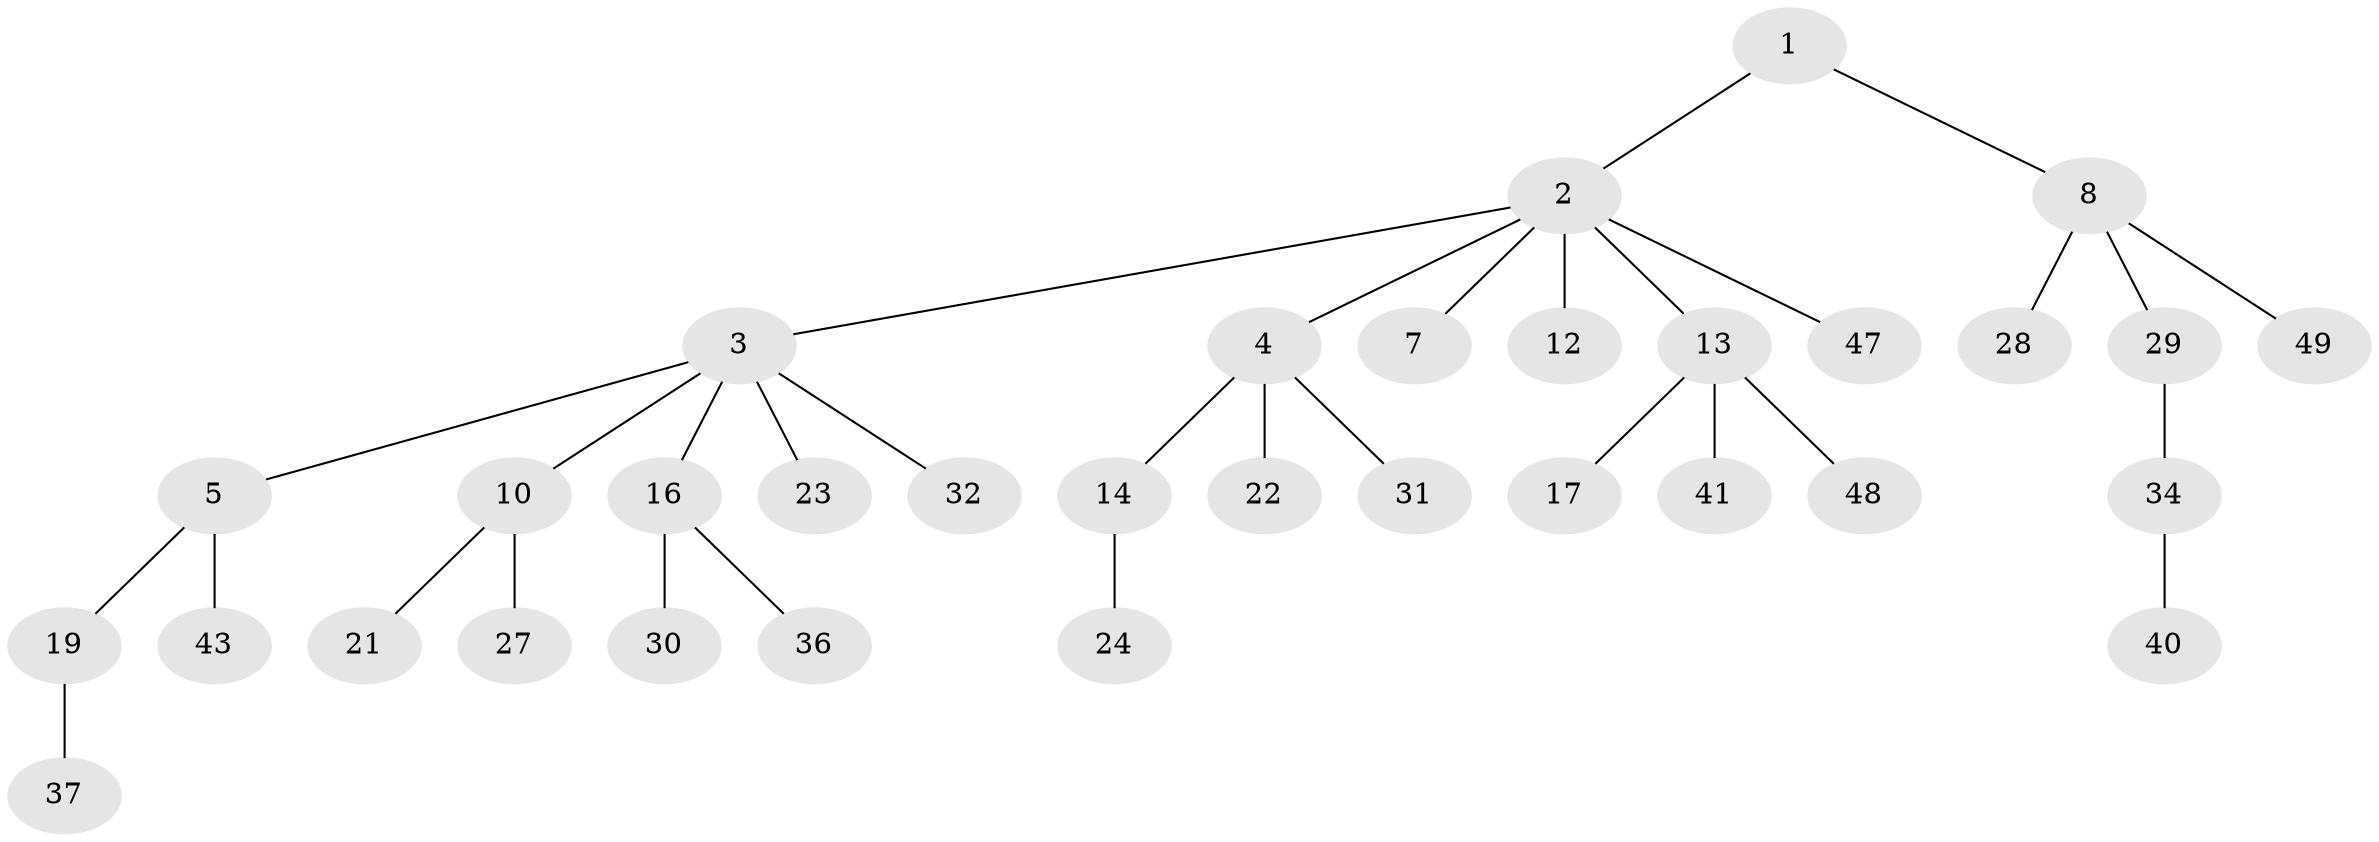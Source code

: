 // Generated by graph-tools (version 1.1) at 2025/52/02/27/25 19:52:11]
// undirected, 33 vertices, 32 edges
graph export_dot {
graph [start="1"]
  node [color=gray90,style=filled];
  1;
  2 [super="+6"];
  3 [super="+9"];
  4 [super="+11"];
  5 [super="+18"];
  7;
  8 [super="+15"];
  10 [super="+25"];
  12 [super="+42"];
  13 [super="+45"];
  14 [super="+50"];
  16 [super="+33"];
  17 [super="+20"];
  19;
  21;
  22;
  23 [super="+46"];
  24 [super="+26"];
  27;
  28;
  29;
  30;
  31 [super="+35"];
  32;
  34 [super="+44"];
  36 [super="+39"];
  37 [super="+38"];
  40;
  41;
  43;
  47;
  48;
  49;
  1 -- 2;
  1 -- 8;
  2 -- 3;
  2 -- 4;
  2 -- 13;
  2 -- 47;
  2 -- 12;
  2 -- 7;
  3 -- 5;
  3 -- 10;
  3 -- 16;
  3 -- 32;
  3 -- 23;
  4 -- 22;
  4 -- 31;
  4 -- 14;
  5 -- 19;
  5 -- 43;
  8 -- 28;
  8 -- 49;
  8 -- 29;
  10 -- 21;
  10 -- 27;
  13 -- 17;
  13 -- 41;
  13 -- 48;
  14 -- 24;
  16 -- 30;
  16 -- 36;
  19 -- 37;
  29 -- 34;
  34 -- 40;
}
